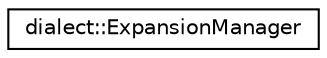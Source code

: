 digraph "Graphical Class Hierarchy"
{
  edge [fontname="Helvetica",fontsize="10",labelfontname="Helvetica",labelfontsize="10"];
  node [fontname="Helvetica",fontsize="10",shape=record];
  rankdir="LR";
  Node0 [label="dialect::ExpansionManager",height=0.2,width=0.4,color="black", fillcolor="white", style="filled",URL="$classdialect_1_1ExpansionManager.html",tooltip="The ExpansionManager class. "];
}

